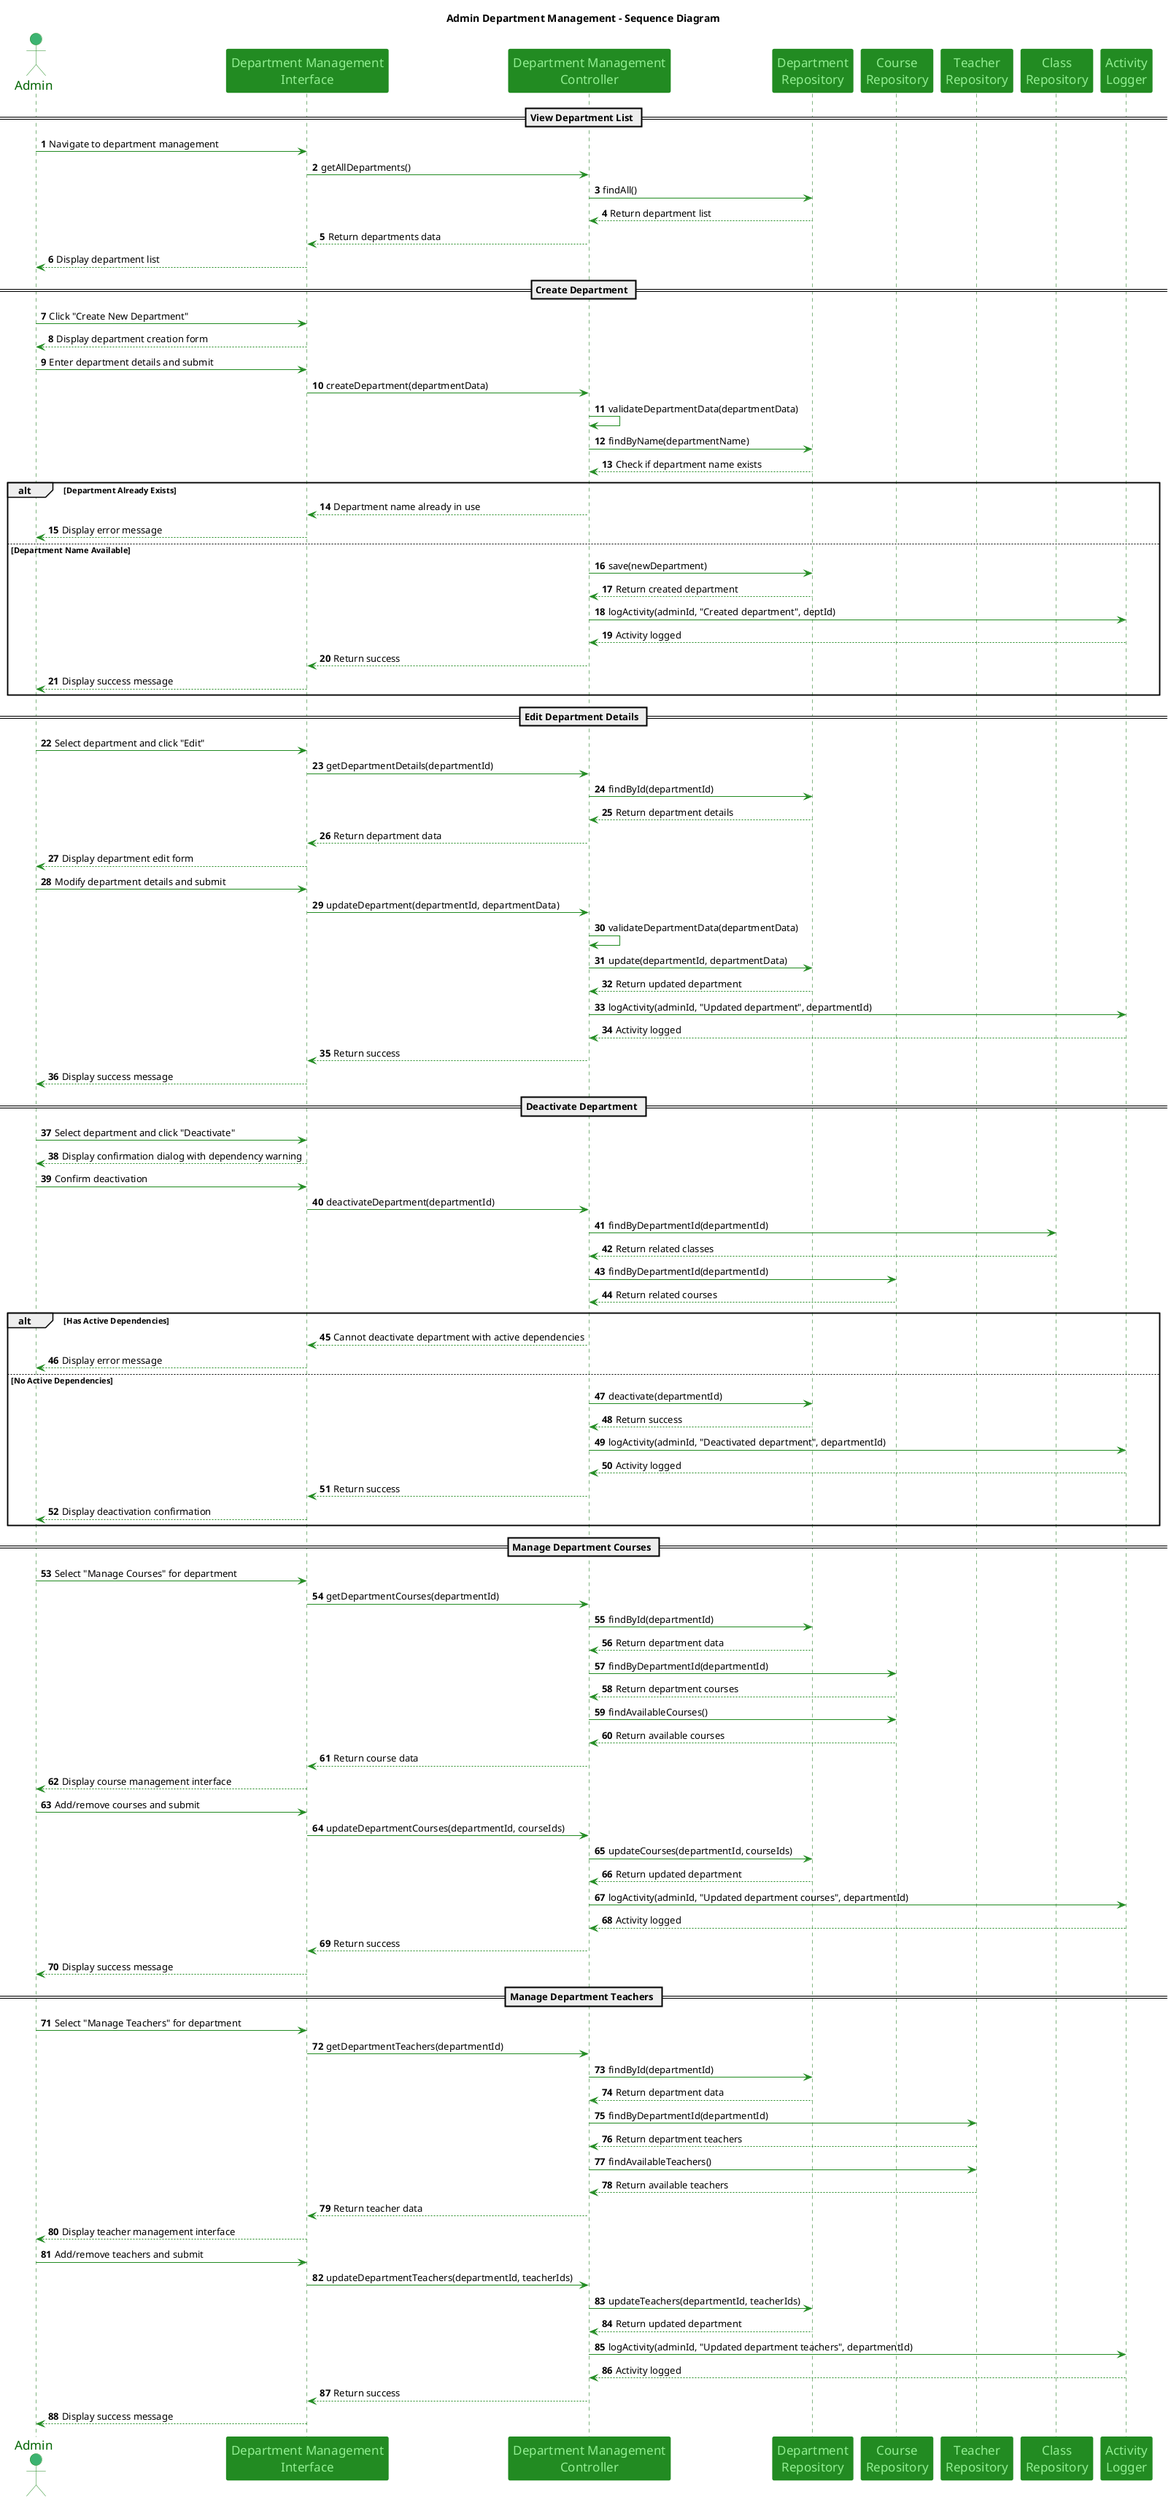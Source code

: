 @startuml
title Admin Department Management - Sequence Diagram

skinparam sequence {
  ArrowColor ForestGreen
  ActorBorderColor ForestGreen
  LifeLineBorderColor DarkGreen
  LifeLineBackgroundColor LightGreen
  
  ParticipantBorderColor ForestGreen
  ParticipantBackgroundColor ForestGreen
  ParticipantFontName Impact
  ParticipantFontSize 17
  ParticipantFontColor LightGreen
  
  ActorBackgroundColor MediumSeaGreen
  ActorFontColor DarkGreen
  ActorFontSize 17
  ActorFontName Aapex
}

actor "Admin" as admin
participant "Department Management\nInterface" as ui
participant "Department Management\nController" as controller
participant "Department\nRepository" as deptRepo
participant "Course\nRepository" as courseRepo
participant "Teacher\nRepository" as teacherRepo
participant "Class\nRepository" as classRepo
participant "Activity\nLogger" as logger

autonumber

== View Department List ==

admin -> ui: Navigate to department management
ui -> controller: getAllDepartments()
controller -> deptRepo: findAll()
deptRepo --> controller: Return department list
controller --> ui: Return departments data
ui --> admin: Display department list

== Create Department ==

admin -> ui: Click "Create New Department"
ui --> admin: Display department creation form

admin -> ui: Enter department details and submit
ui -> controller: createDepartment(departmentData)
controller -> controller: validateDepartmentData(departmentData)
controller -> deptRepo: findByName(departmentName)
deptRepo --> controller: Check if department name exists

alt Department Already Exists
    controller --> ui: Department name already in use
    ui --> admin: Display error message
else Department Name Available
    controller -> deptRepo: save(newDepartment)
    deptRepo --> controller: Return created department
    controller -> logger: logActivity(adminId, "Created department", deptId)
    logger --> controller: Activity logged
    controller --> ui: Return success
    ui --> admin: Display success message
end

== Edit Department Details ==

admin -> ui: Select department and click "Edit"
ui -> controller: getDepartmentDetails(departmentId)
controller -> deptRepo: findById(departmentId)
deptRepo --> controller: Return department details
controller --> ui: Return department data
ui --> admin: Display department edit form

admin -> ui: Modify department details and submit
ui -> controller: updateDepartment(departmentId, departmentData)
controller -> controller: validateDepartmentData(departmentData)
controller -> deptRepo: update(departmentId, departmentData)
deptRepo --> controller: Return updated department
controller -> logger: logActivity(adminId, "Updated department", departmentId)
logger --> controller: Activity logged
controller --> ui: Return success
ui --> admin: Display success message

== Deactivate Department ==

admin -> ui: Select department and click "Deactivate"
ui --> admin: Display confirmation dialog with dependency warning
admin -> ui: Confirm deactivation
ui -> controller: deactivateDepartment(departmentId)
controller -> classRepo: findByDepartmentId(departmentId)
classRepo --> controller: Return related classes
controller -> courseRepo: findByDepartmentId(departmentId)
courseRepo --> controller: Return related courses

alt Has Active Dependencies
    controller --> ui: Cannot deactivate department with active dependencies
    ui --> admin: Display error message
else No Active Dependencies
    controller -> deptRepo: deactivate(departmentId)
    deptRepo --> controller: Return success
    controller -> logger: logActivity(adminId, "Deactivated department", departmentId)
    logger --> controller: Activity logged
    controller --> ui: Return success
    ui --> admin: Display deactivation confirmation
end

== Manage Department Courses ==

admin -> ui: Select "Manage Courses" for department
ui -> controller: getDepartmentCourses(departmentId)
controller -> deptRepo: findById(departmentId)
deptRepo --> controller: Return department data
controller -> courseRepo: findByDepartmentId(departmentId)
courseRepo --> controller: Return department courses
controller -> courseRepo: findAvailableCourses()
courseRepo --> controller: Return available courses
controller --> ui: Return course data
ui --> admin: Display course management interface

admin -> ui: Add/remove courses and submit
ui -> controller: updateDepartmentCourses(departmentId, courseIds)
controller -> deptRepo: updateCourses(departmentId, courseIds)
deptRepo --> controller: Return updated department
controller -> logger: logActivity(adminId, "Updated department courses", departmentId)
logger --> controller: Activity logged
controller --> ui: Return success
ui --> admin: Display success message

== Manage Department Teachers ==

admin -> ui: Select "Manage Teachers" for department
ui -> controller: getDepartmentTeachers(departmentId)
controller -> deptRepo: findById(departmentId)
deptRepo --> controller: Return department data
controller -> teacherRepo: findByDepartmentId(departmentId)
teacherRepo --> controller: Return department teachers
controller -> teacherRepo: findAvailableTeachers()
teacherRepo --> controller: Return available teachers
controller --> ui: Return teacher data
ui --> admin: Display teacher management interface

admin -> ui: Add/remove teachers and submit
ui -> controller: updateDepartmentTeachers(departmentId, teacherIds)
controller -> deptRepo: updateTeachers(departmentId, teacherIds)
deptRepo --> controller: Return updated department
controller -> logger: logActivity(adminId, "Updated department teachers", departmentId)
logger --> controller: Activity logged
controller --> ui: Return success
ui --> admin: Display success message

@enduml 